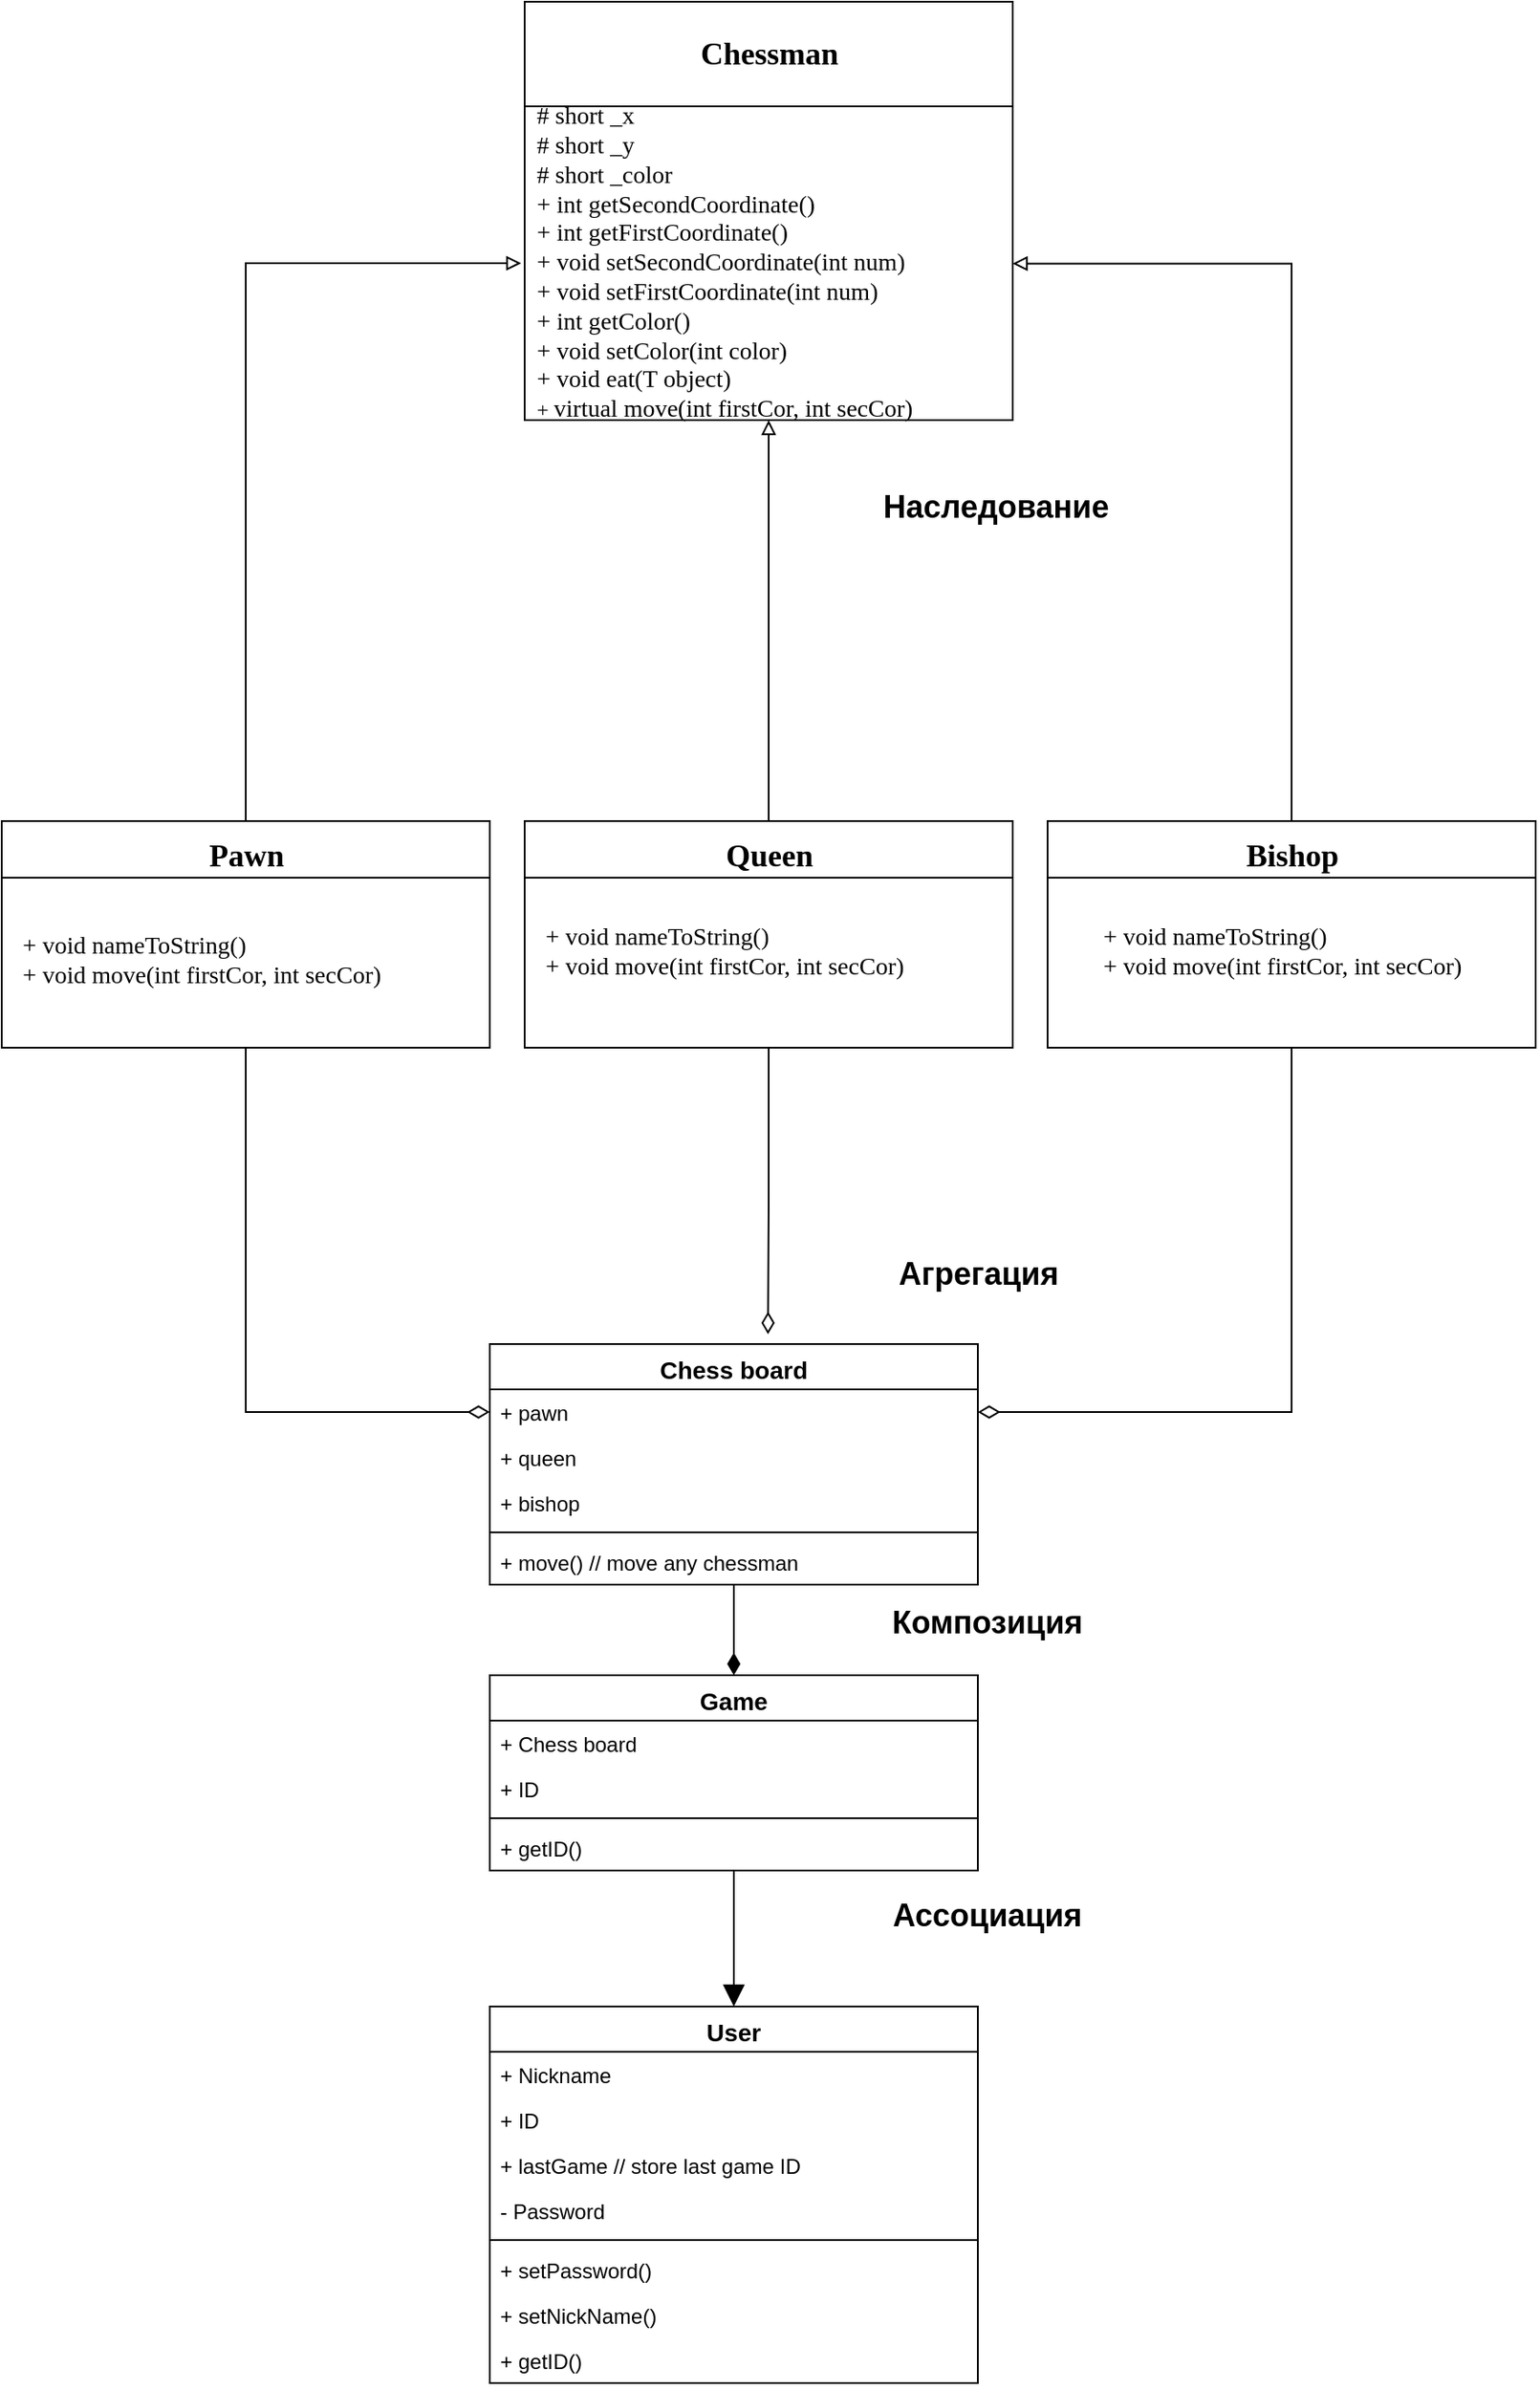 <mxfile version="12.4.1" pages="1"><diagram id="CS66pjdhp_1gxsltAeDw" name="Page-1"><mxGraphModel dx="2012" dy="1790" grid="1" gridSize="10" guides="1" tooltips="1" connect="1" arrows="1" fold="1" page="1" pageScale="1" pageWidth="827" pageHeight="1169" math="0" shadow="0"><root><mxCell id="0"/><mxCell id="1" parent="0"/><mxCell id="SUeN__uPXZ5haID2BEDA-13" value="" style="edgeStyle=orthogonalEdgeStyle;rounded=0;orthogonalLoop=1;jettySize=auto;html=1;entryX=0.5;entryY=1;entryDx=0;entryDy=0;endArrow=block;endFill=0;" parent="1" source="rna7323wELAY1vEYaECr-10" target="rna7323wELAY1vEYaECr-1" edge="1"><mxGeometry relative="1" as="geometry"><mxPoint x="280" y="-320" as="targetPoint"/></mxGeometry></mxCell><mxCell id="8qmvPynwc-42AjLdUr84-59" value="" style="edgeStyle=orthogonalEdgeStyle;rounded=0;orthogonalLoop=1;jettySize=auto;html=1;fontSize=14;entryX=0.57;entryY=-0.041;entryDx=0;entryDy=0;entryPerimeter=0;endArrow=diamondThin;endFill=0;endSize=10;" edge="1" parent="1" source="rna7323wELAY1vEYaECr-10" target="8qmvPynwc-42AjLdUr84-46"><mxGeometry relative="1" as="geometry"><mxPoint x="280" as="targetPoint"/></mxGeometry></mxCell><mxCell id="rna7323wELAY1vEYaECr-10" value="" style="rounded=0;whiteSpace=wrap;html=1;" parent="1" vertex="1"><mxGeometry x="140" y="-240" width="280" height="130" as="geometry"/></mxCell><mxCell id="rna7323wELAY1vEYaECr-1" value="" style="rounded=0;whiteSpace=wrap;html=1;" parent="1" vertex="1"><mxGeometry x="140" y="-710" width="280" height="240" as="geometry"/></mxCell><mxCell id="SUeN__uPXZ5haID2BEDA-15" value="" style="edgeStyle=orthogonalEdgeStyle;rounded=0;orthogonalLoop=1;jettySize=auto;html=1;entryX=-0.007;entryY=0.621;entryDx=0;entryDy=0;entryPerimeter=0;endArrow=block;endFill=0;" parent="1" source="rna7323wELAY1vEYaECr-13" target="rna7323wELAY1vEYaECr-1" edge="1"><mxGeometry relative="1" as="geometry"><mxPoint x="-20" y="-560" as="targetPoint"/><Array as="points"><mxPoint x="-20" y="-560"/></Array></mxGeometry></mxCell><mxCell id="8qmvPynwc-42AjLdUr84-57" value="" style="edgeStyle=orthogonalEdgeStyle;rounded=0;orthogonalLoop=1;jettySize=auto;html=1;fontSize=14;entryX=0;entryY=0.5;entryDx=0;entryDy=0;endArrow=diamondThin;endFill=0;endSize=10;" edge="1" parent="1" source="rna7323wELAY1vEYaECr-13" target="8qmvPynwc-42AjLdUr84-47"><mxGeometry relative="1" as="geometry"><mxPoint x="-20" as="targetPoint"/></mxGeometry></mxCell><mxCell id="rna7323wELAY1vEYaECr-13" value="" style="rounded=0;whiteSpace=wrap;html=1;" parent="1" vertex="1"><mxGeometry x="-160" y="-240" width="280" height="130" as="geometry"/></mxCell><mxCell id="rna7323wELAY1vEYaECr-2" value="" style="endArrow=none;html=1;entryX=1;entryY=0.25;entryDx=0;entryDy=0;exitX=0;exitY=0.25;exitDx=0;exitDy=0;" parent="1" source="rna7323wELAY1vEYaECr-1" target="rna7323wELAY1vEYaECr-1" edge="1"><mxGeometry width="50" height="50" relative="1" as="geometry"><mxPoint x="230" y="-585" as="sourcePoint"/><mxPoint x="300" y="-585" as="targetPoint"/></mxGeometry></mxCell><mxCell id="rna7323wELAY1vEYaECr-3" value="&lt;font style=&quot;font-size: 18px&quot; face=&quot;Times New Roman&quot;&gt;&lt;b&gt;Chessman&lt;/b&gt;&lt;/font&gt;" style="text;html=1;align=center;verticalAlign=middle;resizable=0;points=[];;autosize=1;" parent="1" vertex="1"><mxGeometry x="235" y="-690" width="90" height="20" as="geometry"/></mxCell><mxCell id="rna7323wELAY1vEYaECr-6" value="&lt;font style=&quot;font-size: 18px&quot; face=&quot;Times New Roman&quot;&gt;&lt;b&gt;Pawn&lt;/b&gt;&lt;/font&gt;" style="text;html=1;align=center;verticalAlign=middle;resizable=0;points=[];;autosize=1;" parent="1" vertex="1"><mxGeometry x="-50" y="-230" width="60" height="20" as="geometry"/></mxCell><mxCell id="SUeN__uPXZ5haID2BEDA-11" value="" style="edgeStyle=orthogonalEdgeStyle;rounded=0;orthogonalLoop=1;jettySize=auto;html=1;entryX=1;entryY=0.626;entryDx=0;entryDy=0;entryPerimeter=0;endArrow=block;endFill=0;" parent="1" source="rna7323wELAY1vEYaECr-7" target="rna7323wELAY1vEYaECr-1" edge="1"><mxGeometry relative="1" as="geometry"><mxPoint x="580" y="-560" as="targetPoint"/><Array as="points"><mxPoint x="580" y="-560"/></Array></mxGeometry></mxCell><mxCell id="8qmvPynwc-42AjLdUr84-61" value="" style="edgeStyle=orthogonalEdgeStyle;rounded=0;orthogonalLoop=1;jettySize=auto;html=1;fontSize=14;entryX=1;entryY=0.5;entryDx=0;entryDy=0;endArrow=diamondThin;endFill=0;endSize=10;" edge="1" parent="1" source="rna7323wELAY1vEYaECr-7" target="8qmvPynwc-42AjLdUr84-47"><mxGeometry relative="1" as="geometry"><mxPoint x="440" y="40" as="targetPoint"/></mxGeometry></mxCell><mxCell id="rna7323wELAY1vEYaECr-7" value="" style="rounded=0;whiteSpace=wrap;html=1;" parent="1" vertex="1"><mxGeometry x="440" y="-240" width="280" height="130" as="geometry"/></mxCell><mxCell id="rna7323wELAY1vEYaECr-8" value="" style="endArrow=none;html=1;entryX=1;entryY=0.25;entryDx=0;entryDy=0;exitX=0;exitY=0.25;exitDx=0;exitDy=0;" parent="1" source="rna7323wELAY1vEYaECr-7" target="rna7323wELAY1vEYaECr-7" edge="1"><mxGeometry width="50" height="50" relative="1" as="geometry"><mxPoint x="250" y="-565" as="sourcePoint"/><mxPoint x="320" y="-565" as="targetPoint"/></mxGeometry></mxCell><mxCell id="rna7323wELAY1vEYaECr-9" value="&lt;font style=&quot;font-size: 18px&quot; face=&quot;Times New Roman&quot;&gt;&lt;b&gt;Queen&lt;/b&gt;&lt;/font&gt;" style="text;html=1;align=center;verticalAlign=middle;resizable=0;points=[];;autosize=1;" parent="1" vertex="1"><mxGeometry x="245" y="-230" width="70" height="20" as="geometry"/></mxCell><mxCell id="rna7323wELAY1vEYaECr-11" value="" style="endArrow=none;html=1;entryX=1;entryY=0.25;entryDx=0;entryDy=0;exitX=0;exitY=0.25;exitDx=0;exitDy=0;" parent="1" source="rna7323wELAY1vEYaECr-10" target="rna7323wELAY1vEYaECr-10" edge="1"><mxGeometry width="50" height="50" relative="1" as="geometry"><mxPoint x="730" y="-275" as="sourcePoint"/><mxPoint x="800" y="-275" as="targetPoint"/></mxGeometry></mxCell><mxCell id="rna7323wELAY1vEYaECr-12" value="&lt;font face=&quot;Times New Roman&quot; style=&quot;font-size: 18px&quot;&gt;&lt;b&gt;Bishop&lt;/b&gt;&lt;/font&gt;" style="text;html=1;align=center;verticalAlign=middle;resizable=0;points=[];;autosize=1;" parent="1" vertex="1"><mxGeometry x="545" y="-230" width="70" height="20" as="geometry"/></mxCell><mxCell id="rna7323wELAY1vEYaECr-17" value="" style="endArrow=none;html=1;entryX=1;entryY=0.25;entryDx=0;entryDy=0;exitX=0;exitY=0.25;exitDx=0;exitDy=0;" parent="1" source="rna7323wELAY1vEYaECr-13" target="rna7323wELAY1vEYaECr-13" edge="1"><mxGeometry width="50" height="50" relative="1" as="geometry"><mxPoint x="-60" y="-140" as="sourcePoint"/><mxPoint x="-10" y="-190" as="targetPoint"/></mxGeometry></mxCell><mxCell id="rna7323wELAY1vEYaECr-18" value="&lt;font face=&quot;Times New Roman&quot;&gt;&lt;font style=&quot;font-size: 14px&quot;&gt;# short _x&lt;br&gt;# short _y&lt;br&gt;# short _color&lt;br&gt;+ int getSecondCoordinate()&lt;br&gt;+ int getFirstCoordinate()&lt;br&gt;+&amp;nbsp;&lt;/font&gt;&lt;span style=&quot;font-size: 14px&quot;&gt;void setSecondCoordinate(int num)&lt;/span&gt;&lt;br style=&quot;font-size: 14px&quot;&gt;&lt;span style=&quot;font-size: 14px&quot;&gt;+ void setFirstCoordinate(&lt;/span&gt;&lt;span style=&quot;font-size: 14px&quot;&gt;int num&lt;/span&gt;&lt;span style=&quot;font-size: 14px&quot;&gt;)&lt;br&gt;&lt;/span&gt;&lt;font style=&quot;font-size: 14px&quot;&gt;+ int getColor()&lt;br&gt;+ void setColor(int color)&lt;br&gt;&lt;/font&gt;&lt;span style=&quot;font-size: 14px&quot;&gt;+ void eat(T object)&lt;br&gt;&lt;/span&gt;+&amp;nbsp;&lt;span style=&quot;font-size: 14px&quot;&gt;virtual move(&lt;/span&gt;&lt;span style=&quot;font-size: 14px&quot;&gt;int firstCor, int secCor&lt;/span&gt;&lt;span style=&quot;font-size: 14px&quot;&gt;)&lt;/span&gt;&lt;br&gt;&lt;/font&gt;" style="text;html=1;align=left;verticalAlign=middle;resizable=0;points=[];;autosize=1;" parent="1" vertex="1"><mxGeometry x="145" y="-640" width="230" height="160" as="geometry"/></mxCell><mxCell id="rna7323wELAY1vEYaECr-20" value="&lt;font face=&quot;Times New Roman&quot; style=&quot;font-size: 14px&quot;&gt;+ void nameToString()&lt;br&gt;+ void move(int firstCor, int secCor)&lt;br&gt;&lt;/font&gt;" style="text;html=1;align=left;verticalAlign=middle;resizable=0;points=[];;autosize=1;" parent="1" vertex="1"><mxGeometry x="-150" y="-175" width="220" height="30" as="geometry"/></mxCell><mxCell id="rna7323wELAY1vEYaECr-21" value="&lt;font face=&quot;Times New Roman&quot; style=&quot;font-size: 14px&quot;&gt;+ void nameToString()&lt;br&gt;+ void move(&lt;/font&gt;&lt;span style=&quot;font-family: &amp;#34;times new roman&amp;#34; ; font-size: 14px&quot;&gt;int firstCor, int secCor&lt;/span&gt;&lt;font face=&quot;Times New Roman&quot; style=&quot;font-size: 14px&quot;&gt;)&lt;br&gt;&lt;/font&gt;" style="text;html=1;align=left;verticalAlign=middle;resizable=0;points=[];;autosize=1;" parent="1" vertex="1"><mxGeometry x="470" y="-180" width="220" height="30" as="geometry"/></mxCell><mxCell id="rna7323wELAY1vEYaECr-22" value="&lt;font face=&quot;Times New Roman&quot; style=&quot;font-size: 14px&quot;&gt;+ void nameToString()&lt;br&gt;+ void move(&lt;/font&gt;&lt;span style=&quot;font-family: &amp;#34;times new roman&amp;#34; ; font-size: 14px&quot;&gt;int firstCor, int secCor&lt;/span&gt;&lt;font face=&quot;Times New Roman&quot; style=&quot;font-size: 14px&quot;&gt;)&lt;br&gt;&lt;/font&gt;" style="text;html=1;align=left;verticalAlign=middle;resizable=0;points=[];;autosize=1;" parent="1" vertex="1"><mxGeometry x="150" y="-180" width="220" height="30" as="geometry"/></mxCell><mxCell id="8qmvPynwc-42AjLdUr84-22" value="User" style="swimlane;fontStyle=1;align=center;verticalAlign=top;childLayout=stackLayout;horizontal=1;startSize=26;horizontalStack=0;resizeParent=1;resizeParentMax=0;resizeLast=0;collapsible=1;marginBottom=0;fontSize=14;" vertex="1" parent="1"><mxGeometry x="120" y="440" width="280" height="216" as="geometry"><mxRectangle x="40" y="40" width="90" height="26" as="alternateBounds"/></mxGeometry></mxCell><mxCell id="8qmvPynwc-42AjLdUr84-23" value="+ Nickname" style="text;strokeColor=none;fillColor=none;align=left;verticalAlign=top;spacingLeft=4;spacingRight=4;overflow=hidden;rotatable=0;points=[[0,0.5],[1,0.5]];portConstraint=eastwest;" vertex="1" parent="8qmvPynwc-42AjLdUr84-22"><mxGeometry y="26" width="280" height="26" as="geometry"/></mxCell><mxCell id="8qmvPynwc-42AjLdUr84-24" value="+ ID" style="text;strokeColor=none;fillColor=none;align=left;verticalAlign=top;spacingLeft=4;spacingRight=4;overflow=hidden;rotatable=0;points=[[0,0.5],[1,0.5]];portConstraint=eastwest;" vertex="1" parent="8qmvPynwc-42AjLdUr84-22"><mxGeometry y="52" width="280" height="26" as="geometry"/></mxCell><mxCell id="8qmvPynwc-42AjLdUr84-90" value="+ lastGame // store last game ID" style="text;strokeColor=none;fillColor=none;align=left;verticalAlign=top;spacingLeft=4;spacingRight=4;overflow=hidden;rotatable=0;points=[[0,0.5],[1,0.5]];portConstraint=eastwest;" vertex="1" parent="8qmvPynwc-42AjLdUr84-22"><mxGeometry y="78" width="280" height="26" as="geometry"/></mxCell><mxCell id="8qmvPynwc-42AjLdUr84-45" value="- Password" style="text;strokeColor=none;fillColor=none;align=left;verticalAlign=top;spacingLeft=4;spacingRight=4;overflow=hidden;rotatable=0;points=[[0,0.5],[1,0.5]];portConstraint=eastwest;" vertex="1" parent="8qmvPynwc-42AjLdUr84-22"><mxGeometry y="104" width="280" height="26" as="geometry"/></mxCell><mxCell id="8qmvPynwc-42AjLdUr84-32" value="" style="line;strokeWidth=1;fillColor=none;align=left;verticalAlign=middle;spacingTop=-1;spacingLeft=3;spacingRight=3;rotatable=0;labelPosition=right;points=[];portConstraint=eastwest;" vertex="1" parent="8qmvPynwc-42AjLdUr84-22"><mxGeometry y="130" width="280" height="8" as="geometry"/></mxCell><mxCell id="8qmvPynwc-42AjLdUr84-37" value="+ setPassword()&#10;" style="text;strokeColor=none;fillColor=none;align=left;verticalAlign=top;spacingLeft=4;spacingRight=4;overflow=hidden;rotatable=0;points=[[0,0.5],[1,0.5]];portConstraint=eastwest;" vertex="1" parent="8qmvPynwc-42AjLdUr84-22"><mxGeometry y="138" width="280" height="26" as="geometry"/></mxCell><mxCell id="8qmvPynwc-42AjLdUr84-88" value="+ setNickName()" style="text;strokeColor=none;fillColor=none;align=left;verticalAlign=top;spacingLeft=4;spacingRight=4;overflow=hidden;rotatable=0;points=[[0,0.5],[1,0.5]];portConstraint=eastwest;" vertex="1" parent="8qmvPynwc-42AjLdUr84-22"><mxGeometry y="164" width="280" height="26" as="geometry"/></mxCell><mxCell id="8qmvPynwc-42AjLdUr84-87" value="+ getID()&#10;" style="text;strokeColor=none;fillColor=none;align=left;verticalAlign=top;spacingLeft=4;spacingRight=4;overflow=hidden;rotatable=0;points=[[0,0.5],[1,0.5]];portConstraint=eastwest;" vertex="1" parent="8qmvPynwc-42AjLdUr84-22"><mxGeometry y="190" width="280" height="26" as="geometry"/></mxCell><mxCell id="8qmvPynwc-42AjLdUr84-80" value="" style="edgeStyle=orthogonalEdgeStyle;rounded=0;orthogonalLoop=1;jettySize=auto;html=1;endArrow=diamondThin;endFill=1;endSize=10;fontSize=14;entryX=0.5;entryY=0;entryDx=0;entryDy=0;" edge="1" parent="1" source="8qmvPynwc-42AjLdUr84-46" target="8qmvPynwc-42AjLdUr84-64"><mxGeometry relative="1" as="geometry"><mxPoint x="260" y="226" as="targetPoint"/></mxGeometry></mxCell><mxCell id="8qmvPynwc-42AjLdUr84-46" value="Chess board" style="swimlane;fontStyle=1;align=center;verticalAlign=top;childLayout=stackLayout;horizontal=1;startSize=26;horizontalStack=0;resizeParent=1;resizeParentMax=0;resizeLast=0;collapsible=1;marginBottom=0;fontSize=14;" vertex="1" parent="1"><mxGeometry x="120" y="60" width="280" height="138" as="geometry"><mxRectangle x="40" y="40" width="90" height="26" as="alternateBounds"/></mxGeometry></mxCell><mxCell id="8qmvPynwc-42AjLdUr84-47" value="+ pawn&#10;" style="text;strokeColor=none;fillColor=none;align=left;verticalAlign=top;spacingLeft=4;spacingRight=4;overflow=hidden;rotatable=0;points=[[0,0.5],[1,0.5]];portConstraint=eastwest;" vertex="1" parent="8qmvPynwc-42AjLdUr84-46"><mxGeometry y="26" width="280" height="26" as="geometry"/></mxCell><mxCell id="8qmvPynwc-42AjLdUr84-93" value="+ queen" style="text;strokeColor=none;fillColor=none;align=left;verticalAlign=top;spacingLeft=4;spacingRight=4;overflow=hidden;rotatable=0;points=[[0,0.5],[1,0.5]];portConstraint=eastwest;" vertex="1" parent="8qmvPynwc-42AjLdUr84-46"><mxGeometry y="52" width="280" height="26" as="geometry"/></mxCell><mxCell id="8qmvPynwc-42AjLdUr84-94" value="+ bishop" style="text;strokeColor=none;fillColor=none;align=left;verticalAlign=top;spacingLeft=4;spacingRight=4;overflow=hidden;rotatable=0;points=[[0,0.5],[1,0.5]];portConstraint=eastwest;" vertex="1" parent="8qmvPynwc-42AjLdUr84-46"><mxGeometry y="78" width="280" height="26" as="geometry"/></mxCell><mxCell id="8qmvPynwc-42AjLdUr84-51" value="" style="line;strokeWidth=1;fillColor=none;align=left;verticalAlign=middle;spacingTop=-1;spacingLeft=3;spacingRight=3;rotatable=0;labelPosition=right;points=[];portConstraint=eastwest;" vertex="1" parent="8qmvPynwc-42AjLdUr84-46"><mxGeometry y="104" width="280" height="8" as="geometry"/></mxCell><mxCell id="8qmvPynwc-42AjLdUr84-55" value="+ move() // move any chessman" style="text;strokeColor=none;fillColor=none;align=left;verticalAlign=top;spacingLeft=4;spacingRight=4;overflow=hidden;rotatable=0;points=[[0,0.5],[1,0.5]];portConstraint=eastwest;" vertex="1" parent="8qmvPynwc-42AjLdUr84-46"><mxGeometry y="112" width="280" height="26" as="geometry"/></mxCell><mxCell id="8qmvPynwc-42AjLdUr84-62" value="&lt;b&gt;&lt;font style=&quot;font-size: 18px&quot;&gt;Агрегация&lt;/font&gt;&lt;/b&gt;" style="text;html=1;align=center;verticalAlign=middle;resizable=0;points=[];;autosize=1;fontSize=14;" vertex="1" parent="1"><mxGeometry x="345" y="10" width="110" height="20" as="geometry"/></mxCell><mxCell id="8qmvPynwc-42AjLdUr84-63" value="&lt;b&gt;&lt;font style=&quot;font-size: 18px&quot;&gt;Наследование&lt;/font&gt;&lt;/b&gt;" style="text;html=1;align=center;verticalAlign=middle;resizable=0;points=[];;autosize=1;fontSize=14;" vertex="1" parent="1"><mxGeometry x="340" y="-430" width="140" height="20" as="geometry"/></mxCell><mxCell id="8qmvPynwc-42AjLdUr84-85" value="" style="edgeStyle=orthogonalEdgeStyle;rounded=0;orthogonalLoop=1;jettySize=auto;html=1;endArrow=block;endFill=1;endSize=10;fontSize=14;entryX=0.5;entryY=0;entryDx=0;entryDy=0;" edge="1" parent="1" source="8qmvPynwc-42AjLdUr84-64" target="8qmvPynwc-42AjLdUr84-22"><mxGeometry relative="1" as="geometry"><mxPoint x="260" y="416" as="targetPoint"/></mxGeometry></mxCell><mxCell id="8qmvPynwc-42AjLdUr84-64" value="Game" style="swimlane;fontStyle=1;align=center;verticalAlign=top;childLayout=stackLayout;horizontal=1;startSize=26;horizontalStack=0;resizeParent=1;resizeParentMax=0;resizeLast=0;collapsible=1;marginBottom=0;fontSize=14;" vertex="1" parent="1"><mxGeometry x="120" y="250" width="280" height="112" as="geometry"><mxRectangle x="40" y="40" width="90" height="26" as="alternateBounds"/></mxGeometry></mxCell><mxCell id="8qmvPynwc-42AjLdUr84-65" value="+ Chess board" style="text;strokeColor=none;fillColor=none;align=left;verticalAlign=top;spacingLeft=4;spacingRight=4;overflow=hidden;rotatable=0;points=[[0,0.5],[1,0.5]];portConstraint=eastwest;" vertex="1" parent="8qmvPynwc-42AjLdUr84-64"><mxGeometry y="26" width="280" height="26" as="geometry"/></mxCell><mxCell id="8qmvPynwc-42AjLdUr84-91" value="+ ID" style="text;strokeColor=none;fillColor=none;align=left;verticalAlign=top;spacingLeft=4;spacingRight=4;overflow=hidden;rotatable=0;points=[[0,0.5],[1,0.5]];portConstraint=eastwest;" vertex="1" parent="8qmvPynwc-42AjLdUr84-64"><mxGeometry y="52" width="280" height="26" as="geometry"/></mxCell><mxCell id="8qmvPynwc-42AjLdUr84-68" value="" style="line;strokeWidth=1;fillColor=none;align=left;verticalAlign=middle;spacingTop=-1;spacingLeft=3;spacingRight=3;rotatable=0;labelPosition=right;points=[];portConstraint=eastwest;" vertex="1" parent="8qmvPynwc-42AjLdUr84-64"><mxGeometry y="78" width="280" height="8" as="geometry"/></mxCell><mxCell id="8qmvPynwc-42AjLdUr84-69" value="+ getID()&#10;" style="text;strokeColor=none;fillColor=none;align=left;verticalAlign=top;spacingLeft=4;spacingRight=4;overflow=hidden;rotatable=0;points=[[0,0.5],[1,0.5]];portConstraint=eastwest;" vertex="1" parent="8qmvPynwc-42AjLdUr84-64"><mxGeometry y="86" width="280" height="26" as="geometry"/></mxCell><mxCell id="8qmvPynwc-42AjLdUr84-70" value="&lt;span style=&quot;font-size: 18px&quot;&gt;&lt;b&gt;Композиция&lt;/b&gt;&lt;/span&gt;" style="text;html=1;align=center;verticalAlign=middle;resizable=0;points=[];;autosize=1;fontSize=14;" vertex="1" parent="1"><mxGeometry x="345" y="210" width="120" height="20" as="geometry"/></mxCell><mxCell id="8qmvPynwc-42AjLdUr84-86" value="&lt;span style=&quot;font-size: 18px&quot;&gt;&lt;b&gt;Ассоциация&lt;/b&gt;&lt;/span&gt;" style="text;html=1;align=center;verticalAlign=middle;resizable=0;points=[];;autosize=1;fontSize=14;" vertex="1" parent="1"><mxGeometry x="345" y="378" width="120" height="20" as="geometry"/></mxCell></root></mxGraphModel></diagram></mxfile>